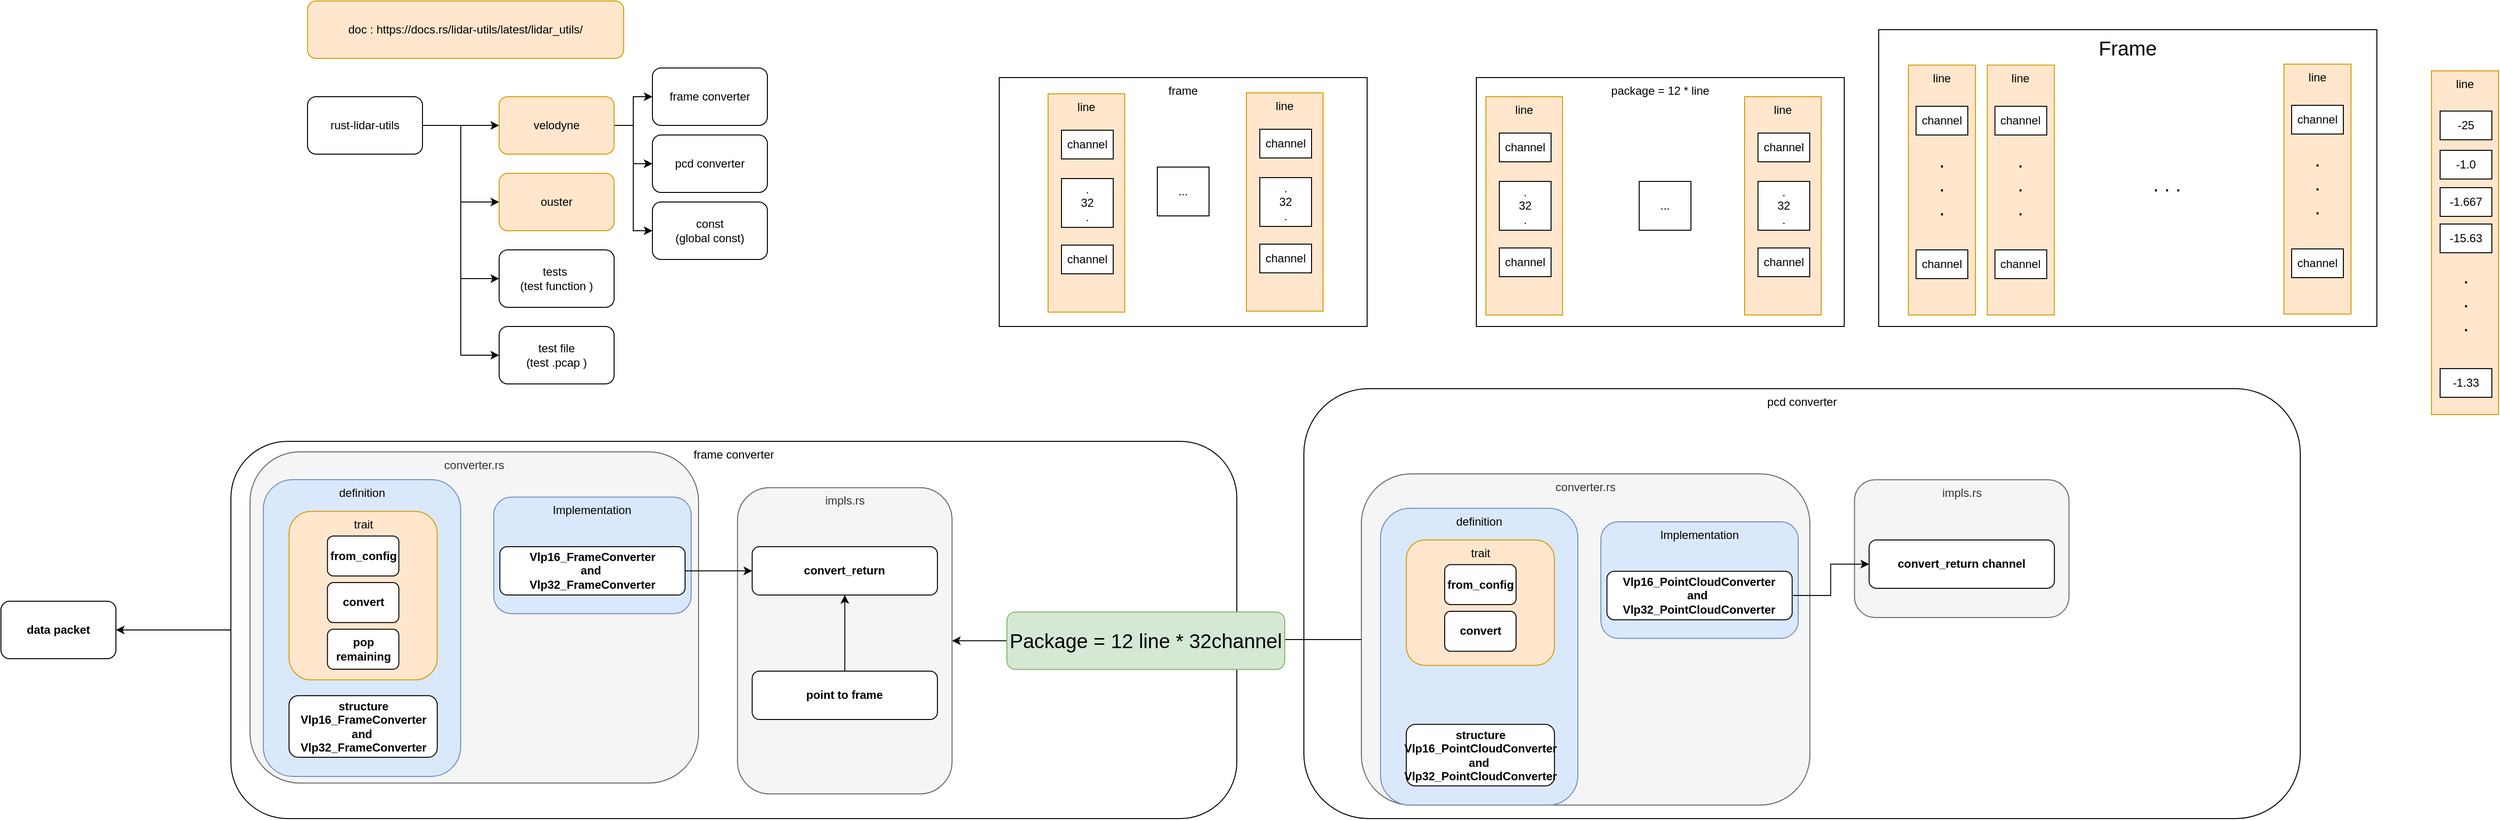 <mxfile version="15.9.6" type="github">
  <diagram id="g9rVfQRId_UXP_9nCWD6" name="Page-1">
    <mxGraphModel dx="1786" dy="1685" grid="0" gridSize="10" guides="1" tooltips="1" connect="1" arrows="1" fold="1" page="1" pageScale="1" pageWidth="827" pageHeight="1169" math="0" shadow="0">
      <root>
        <mxCell id="0" />
        <mxCell id="1" parent="0" />
        <mxCell id="6qG_eV-OuzegyWjNAK-b-14" value="pcd converter" style="rounded=1;whiteSpace=wrap;html=1;verticalAlign=top;" parent="1" vertex="1">
          <mxGeometry x="1000" y="195" width="1040" height="449" as="geometry" />
        </mxCell>
        <mxCell id="6qG_eV-OuzegyWjNAK-b-96" value="impls.rs" style="rounded=1;whiteSpace=wrap;html=1;verticalAlign=top;fillColor=#f5f5f5;strokeColor=#666666;fontColor=#333333;" parent="1" vertex="1">
          <mxGeometry x="1574.73" y="290.1" width="223.89" height="143.9" as="geometry" />
        </mxCell>
        <mxCell id="2hSiSO6r-g4GhnsCLej8-1" value="tests&amp;nbsp;&lt;br&gt;(test function )" style="rounded=1;whiteSpace=wrap;html=1;" parent="1" vertex="1">
          <mxGeometry x="160" y="50" width="120" height="60" as="geometry" />
        </mxCell>
        <mxCell id="2hSiSO6r-g4GhnsCLej8-2" value="data packet" style="rounded=1;whiteSpace=wrap;html=1;fontStyle=1" parent="1" vertex="1">
          <mxGeometry x="-360" y="417" width="120" height="60" as="geometry" />
        </mxCell>
        <mxCell id="6qG_eV-OuzegyWjNAK-b-7" style="edgeStyle=orthogonalEdgeStyle;rounded=0;orthogonalLoop=1;jettySize=auto;html=1;entryX=0;entryY=0.5;entryDx=0;entryDy=0;" parent="1" source="2hSiSO6r-g4GhnsCLej8-3" target="6qG_eV-OuzegyWjNAK-b-5" edge="1">
          <mxGeometry relative="1" as="geometry" />
        </mxCell>
        <mxCell id="6qG_eV-OuzegyWjNAK-b-8" style="edgeStyle=orthogonalEdgeStyle;rounded=0;orthogonalLoop=1;jettySize=auto;html=1;" parent="1" source="2hSiSO6r-g4GhnsCLej8-3" target="6qG_eV-OuzegyWjNAK-b-6" edge="1">
          <mxGeometry relative="1" as="geometry" />
        </mxCell>
        <mxCell id="6qG_eV-OuzegyWjNAK-b-100" style="edgeStyle=orthogonalEdgeStyle;rounded=0;orthogonalLoop=1;jettySize=auto;html=1;entryX=0;entryY=0.5;entryDx=0;entryDy=0;" parent="1" source="2hSiSO6r-g4GhnsCLej8-3" target="6qG_eV-OuzegyWjNAK-b-99" edge="1">
          <mxGeometry relative="1" as="geometry" />
        </mxCell>
        <mxCell id="2hSiSO6r-g4GhnsCLej8-3" value="velodyne" style="rounded=1;whiteSpace=wrap;html=1;fillColor=#ffe6cc;strokeColor=#d79b00;" parent="1" vertex="1">
          <mxGeometry x="160" y="-110" width="120" height="60" as="geometry" />
        </mxCell>
        <mxCell id="2hSiSO6r-g4GhnsCLej8-4" value="doc :&amp;nbsp;https://docs.rs/lidar-utils/latest/lidar_utils/" style="rounded=1;whiteSpace=wrap;html=1;fillColor=#ffe6cc;strokeColor=#d79b00;" parent="1" vertex="1">
          <mxGeometry x="-40" y="-210" width="330" height="60" as="geometry" />
        </mxCell>
        <mxCell id="6qG_eV-OuzegyWjNAK-b-2" style="edgeStyle=orthogonalEdgeStyle;rounded=0;orthogonalLoop=1;jettySize=auto;html=1;entryX=0;entryY=0.5;entryDx=0;entryDy=0;" parent="1" source="6qG_eV-OuzegyWjNAK-b-1" target="2hSiSO6r-g4GhnsCLej8-3" edge="1">
          <mxGeometry relative="1" as="geometry" />
        </mxCell>
        <mxCell id="6qG_eV-OuzegyWjNAK-b-4" style="edgeStyle=orthogonalEdgeStyle;rounded=0;orthogonalLoop=1;jettySize=auto;html=1;entryX=0;entryY=0.5;entryDx=0;entryDy=0;" parent="1" source="6qG_eV-OuzegyWjNAK-b-1" target="6qG_eV-OuzegyWjNAK-b-3" edge="1">
          <mxGeometry relative="1" as="geometry" />
        </mxCell>
        <mxCell id="6qG_eV-OuzegyWjNAK-b-9" style="edgeStyle=orthogonalEdgeStyle;rounded=0;orthogonalLoop=1;jettySize=auto;html=1;entryX=0;entryY=0.5;entryDx=0;entryDy=0;" parent="1" source="6qG_eV-OuzegyWjNAK-b-1" target="2hSiSO6r-g4GhnsCLej8-1" edge="1">
          <mxGeometry relative="1" as="geometry" />
        </mxCell>
        <mxCell id="6qG_eV-OuzegyWjNAK-b-11" style="edgeStyle=orthogonalEdgeStyle;rounded=0;orthogonalLoop=1;jettySize=auto;html=1;entryX=0;entryY=0.5;entryDx=0;entryDy=0;" parent="1" source="6qG_eV-OuzegyWjNAK-b-1" target="6qG_eV-OuzegyWjNAK-b-10" edge="1">
          <mxGeometry relative="1" as="geometry" />
        </mxCell>
        <mxCell id="6qG_eV-OuzegyWjNAK-b-1" value="rust-lidar-utils" style="rounded=1;whiteSpace=wrap;html=1;" parent="1" vertex="1">
          <mxGeometry x="-40" y="-110" width="120" height="60" as="geometry" />
        </mxCell>
        <mxCell id="6qG_eV-OuzegyWjNAK-b-3" value="ouster" style="rounded=1;whiteSpace=wrap;html=1;fillColor=#ffe6cc;strokeColor=#d79b00;" parent="1" vertex="1">
          <mxGeometry x="160" y="-30" width="120" height="60" as="geometry" />
        </mxCell>
        <mxCell id="6qG_eV-OuzegyWjNAK-b-5" value="frame converter" style="rounded=1;whiteSpace=wrap;html=1;" parent="1" vertex="1">
          <mxGeometry x="320" y="-140" width="120" height="60" as="geometry" />
        </mxCell>
        <mxCell id="6qG_eV-OuzegyWjNAK-b-6" value="pcd converter" style="rounded=1;whiteSpace=wrap;html=1;" parent="1" vertex="1">
          <mxGeometry x="320" y="-70" width="120" height="60" as="geometry" />
        </mxCell>
        <mxCell id="6qG_eV-OuzegyWjNAK-b-10" value="test file&lt;br&gt;(test .pcap )" style="rounded=1;whiteSpace=wrap;html=1;" parent="1" vertex="1">
          <mxGeometry x="160" y="130" width="120" height="60" as="geometry" />
        </mxCell>
        <mxCell id="6qG_eV-OuzegyWjNAK-b-67" style="edgeStyle=orthogonalEdgeStyle;rounded=0;orthogonalLoop=1;jettySize=auto;html=1;" parent="1" source="6qG_eV-OuzegyWjNAK-b-15" target="2hSiSO6r-g4GhnsCLej8-2" edge="1">
          <mxGeometry relative="1" as="geometry" />
        </mxCell>
        <mxCell id="6qG_eV-OuzegyWjNAK-b-68" value="converter.rs" style="rounded=1;whiteSpace=wrap;html=1;verticalAlign=top;fillColor=#f5f5f5;strokeColor=#666666;fontColor=#333333;" parent="1" vertex="1">
          <mxGeometry x="1060" y="284" width="468.142" height="345.91" as="geometry" />
        </mxCell>
        <mxCell id="6qG_eV-OuzegyWjNAK-b-88" value="definition" style="rounded=1;whiteSpace=wrap;html=1;verticalAlign=top;fillColor=#dae8fc;strokeColor=#6c8ebf;" parent="1" vertex="1">
          <mxGeometry x="1080.001" y="319.913" width="205.982" height="310" as="geometry" />
        </mxCell>
        <mxCell id="6qG_eV-OuzegyWjNAK-b-89" value="trait" style="rounded=1;whiteSpace=wrap;html=1;verticalAlign=top;fillColor=#ffe6cc;strokeColor=#d79b00;" parent="1" vertex="1">
          <mxGeometry x="1106.87" y="352.98" width="154.69" height="131.02" as="geometry" />
        </mxCell>
        <mxCell id="6qG_eV-OuzegyWjNAK-b-90" value="from_config" style="rounded=1;whiteSpace=wrap;html=1;fontStyle=1" parent="1" vertex="1">
          <mxGeometry x="1146.958" y="378.731" width="74.517" height="41.758" as="geometry" />
        </mxCell>
        <mxCell id="6qG_eV-OuzegyWjNAK-b-91" value="convert" style="rounded=1;whiteSpace=wrap;html=1;fontStyle=1" parent="1" vertex="1">
          <mxGeometry x="1146.958" y="427.449" width="74.517" height="41.758" as="geometry" />
        </mxCell>
        <mxCell id="6qG_eV-OuzegyWjNAK-b-93" value="structure&lt;br&gt;Vlp16_PointCloudConverter&lt;br&gt;and&amp;nbsp;&lt;br&gt;Vlp32_PointCloudConverter" style="rounded=1;whiteSpace=wrap;html=1;fontStyle=1" parent="1" vertex="1">
          <mxGeometry x="1106.868" y="545.593" width="154.69" height="64.32" as="geometry" />
        </mxCell>
        <mxCell id="6qG_eV-OuzegyWjNAK-b-94" value="Implementation" style="rounded=1;whiteSpace=wrap;html=1;verticalAlign=top;fillColor=#dae8fc;strokeColor=#6c8ebf;" parent="1" vertex="1">
          <mxGeometry x="1310.005" y="334" width="205.982" height="121.81" as="geometry" />
        </mxCell>
        <mxCell id="6qG_eV-OuzegyWjNAK-b-101" style="edgeStyle=orthogonalEdgeStyle;rounded=0;orthogonalLoop=1;jettySize=auto;html=1;" parent="1" source="6qG_eV-OuzegyWjNAK-b-95" target="6qG_eV-OuzegyWjNAK-b-97" edge="1">
          <mxGeometry relative="1" as="geometry" />
        </mxCell>
        <mxCell id="6qG_eV-OuzegyWjNAK-b-95" value="Vlp16_PointCloudConverter&lt;br&gt;and&amp;nbsp;&lt;br&gt;Vlp32_PointCloudConverter" style="rounded=1;whiteSpace=wrap;html=1;fontStyle=1" parent="1" vertex="1">
          <mxGeometry x="1316.315" y="385.81" width="193.363" height="50.51" as="geometry" />
        </mxCell>
        <mxCell id="6qG_eV-OuzegyWjNAK-b-97" value="convert_return channel" style="rounded=1;whiteSpace=wrap;html=1;fontStyle=1" parent="1" vertex="1">
          <mxGeometry x="1590.0" y="352.98" width="193.363" height="50.51" as="geometry" />
        </mxCell>
        <mxCell id="6qG_eV-OuzegyWjNAK-b-99" value="const&lt;br&gt;(global const)" style="rounded=1;whiteSpace=wrap;html=1;" parent="1" vertex="1">
          <mxGeometry x="320" width="120" height="60" as="geometry" />
        </mxCell>
        <mxCell id="6qG_eV-OuzegyWjNAK-b-113" value="" style="group" parent="1" vertex="1" connectable="0">
          <mxGeometry x="1180" y="-130" width="384" height="260" as="geometry" />
        </mxCell>
        <mxCell id="6qG_eV-OuzegyWjNAK-b-114" value="package = 12 * line" style="rounded=0;whiteSpace=wrap;html=1;verticalAlign=top;" parent="6qG_eV-OuzegyWjNAK-b-113" vertex="1">
          <mxGeometry width="384" height="260" as="geometry" />
        </mxCell>
        <mxCell id="6qG_eV-OuzegyWjNAK-b-115" value="" style="group" parent="6qG_eV-OuzegyWjNAK-b-113" vertex="1" connectable="0">
          <mxGeometry x="10" y="20" width="80" height="228" as="geometry" />
        </mxCell>
        <mxCell id="6qG_eV-OuzegyWjNAK-b-116" value="line" style="rounded=0;whiteSpace=wrap;html=1;fillColor=#ffe6cc;strokeColor=#d79b00;verticalAlign=top;" parent="6qG_eV-OuzegyWjNAK-b-115" vertex="1">
          <mxGeometry width="80" height="228" as="geometry" />
        </mxCell>
        <mxCell id="6qG_eV-OuzegyWjNAK-b-117" value="channel" style="rounded=0;whiteSpace=wrap;html=1;" parent="6qG_eV-OuzegyWjNAK-b-115" vertex="1">
          <mxGeometry x="14" y="158" width="54" height="30" as="geometry" />
        </mxCell>
        <mxCell id="6qG_eV-OuzegyWjNAK-b-118" value="channel" style="rounded=0;whiteSpace=wrap;html=1;" parent="6qG_eV-OuzegyWjNAK-b-115" vertex="1">
          <mxGeometry x="14" y="38" width="54" height="30" as="geometry" />
        </mxCell>
        <mxCell id="6qG_eV-OuzegyWjNAK-b-119" value=".&lt;br&gt;32&lt;br&gt;." style="rounded=0;whiteSpace=wrap;html=1;" parent="6qG_eV-OuzegyWjNAK-b-115" vertex="1">
          <mxGeometry x="14" y="88.5" width="54" height="51" as="geometry" />
        </mxCell>
        <mxCell id="6qG_eV-OuzegyWjNAK-b-120" value="" style="group" parent="6qG_eV-OuzegyWjNAK-b-113" vertex="1" connectable="0">
          <mxGeometry x="280" y="20" width="80" height="228" as="geometry" />
        </mxCell>
        <mxCell id="6qG_eV-OuzegyWjNAK-b-121" value="line" style="rounded=0;whiteSpace=wrap;html=1;fillColor=#ffe6cc;strokeColor=#d79b00;verticalAlign=top;" parent="6qG_eV-OuzegyWjNAK-b-120" vertex="1">
          <mxGeometry width="80" height="228" as="geometry" />
        </mxCell>
        <mxCell id="6qG_eV-OuzegyWjNAK-b-122" value="channel" style="rounded=0;whiteSpace=wrap;html=1;" parent="6qG_eV-OuzegyWjNAK-b-120" vertex="1">
          <mxGeometry x="14" y="158" width="54" height="30" as="geometry" />
        </mxCell>
        <mxCell id="6qG_eV-OuzegyWjNAK-b-123" value="channel" style="rounded=0;whiteSpace=wrap;html=1;" parent="6qG_eV-OuzegyWjNAK-b-120" vertex="1">
          <mxGeometry x="14" y="38" width="54" height="30" as="geometry" />
        </mxCell>
        <mxCell id="6qG_eV-OuzegyWjNAK-b-124" value=".&lt;br&gt;32&lt;br&gt;." style="rounded=0;whiteSpace=wrap;html=1;" parent="6qG_eV-OuzegyWjNAK-b-120" vertex="1">
          <mxGeometry x="14" y="88.5" width="54" height="51" as="geometry" />
        </mxCell>
        <mxCell id="6qG_eV-OuzegyWjNAK-b-125" value="..." style="rounded=0;whiteSpace=wrap;html=1;" parent="6qG_eV-OuzegyWjNAK-b-113" vertex="1">
          <mxGeometry x="170" y="108.5" width="54" height="51" as="geometry" />
        </mxCell>
        <mxCell id="6qG_eV-OuzegyWjNAK-b-15" value="frame converter" style="rounded=1;whiteSpace=wrap;html=1;verticalAlign=top;" parent="1" vertex="1">
          <mxGeometry x="-120" y="250" width="1050" height="394" as="geometry" />
        </mxCell>
        <mxCell id="6qG_eV-OuzegyWjNAK-b-40" value="impls.rs" style="rounded=1;whiteSpace=wrap;html=1;verticalAlign=top;fillColor=#f5f5f5;strokeColor=#666666;fontColor=#333333;" parent="1" vertex="1">
          <mxGeometry x="408.85" y="298.38" width="223.894" height="319.81" as="geometry" />
        </mxCell>
        <mxCell id="6qG_eV-OuzegyWjNAK-b-46" value="converter.rs" style="rounded=1;whiteSpace=wrap;html=1;verticalAlign=top;fillColor=#f5f5f5;strokeColor=#666666;fontColor=#333333;" parent="1" vertex="1">
          <mxGeometry x="-100" y="261" width="468.142" height="345.91" as="geometry" />
        </mxCell>
        <mxCell id="6qG_eV-OuzegyWjNAK-b-38" value="Implementation" style="rounded=1;whiteSpace=wrap;html=1;verticalAlign=top;fillColor=#dae8fc;strokeColor=#6c8ebf;" parent="1" vertex="1">
          <mxGeometry x="154.425" y="308.19" width="205.982" height="121.81" as="geometry" />
        </mxCell>
        <mxCell id="6qG_eV-OuzegyWjNAK-b-49" style="edgeStyle=orthogonalEdgeStyle;rounded=0;orthogonalLoop=1;jettySize=auto;html=1;" parent="1" source="6qG_eV-OuzegyWjNAK-b-33" target="6qG_eV-OuzegyWjNAK-b-41" edge="1">
          <mxGeometry relative="1" as="geometry" />
        </mxCell>
        <mxCell id="6qG_eV-OuzegyWjNAK-b-33" value="Vlp16_FrameConverter&lt;br&gt;and&amp;nbsp;&lt;br&gt;Vlp32_FrameConverter" style="rounded=1;whiteSpace=wrap;html=1;fontStyle=1" parent="1" vertex="1">
          <mxGeometry x="160.735" y="360" width="193.363" height="50.51" as="geometry" />
        </mxCell>
        <mxCell id="6qG_eV-OuzegyWjNAK-b-41" value="convert_return" style="rounded=1;whiteSpace=wrap;html=1;fontStyle=1" parent="1" vertex="1">
          <mxGeometry x="424.12" y="360" width="193.363" height="50.51" as="geometry" />
        </mxCell>
        <mxCell id="6qG_eV-OuzegyWjNAK-b-37" value="" style="group" parent="1" vertex="1" connectable="0">
          <mxGeometry x="-86.159" y="290.003" width="205.982" height="310" as="geometry" />
        </mxCell>
        <mxCell id="6qG_eV-OuzegyWjNAK-b-34" value="definition" style="rounded=1;whiteSpace=wrap;html=1;verticalAlign=top;fillColor=#dae8fc;strokeColor=#6c8ebf;" parent="6qG_eV-OuzegyWjNAK-b-37" vertex="1">
          <mxGeometry width="205.982" height="310" as="geometry" />
        </mxCell>
        <mxCell id="6qG_eV-OuzegyWjNAK-b-20" value="trait" style="rounded=1;whiteSpace=wrap;html=1;verticalAlign=top;fillColor=#ffe6cc;strokeColor=#d79b00;" parent="6qG_eV-OuzegyWjNAK-b-37" vertex="1">
          <mxGeometry x="26.867" y="33.067" width="154.69" height="176.08" as="geometry" />
        </mxCell>
        <mxCell id="6qG_eV-OuzegyWjNAK-b-16" value="from_config" style="rounded=1;whiteSpace=wrap;html=1;fontStyle=1" parent="6qG_eV-OuzegyWjNAK-b-37" vertex="1">
          <mxGeometry x="66.957" y="58.817" width="74.517" height="41.758" as="geometry" />
        </mxCell>
        <mxCell id="6qG_eV-OuzegyWjNAK-b-17" value="convert" style="rounded=1;whiteSpace=wrap;html=1;fontStyle=1" parent="6qG_eV-OuzegyWjNAK-b-37" vertex="1">
          <mxGeometry x="66.957" y="107.535" width="74.517" height="41.758" as="geometry" />
        </mxCell>
        <mxCell id="6qG_eV-OuzegyWjNAK-b-18" value="pop remaining" style="rounded=1;whiteSpace=wrap;html=1;fontStyle=1" parent="6qG_eV-OuzegyWjNAK-b-37" vertex="1">
          <mxGeometry x="66.957" y="156.253" width="74.517" height="41.758" as="geometry" />
        </mxCell>
        <mxCell id="6qG_eV-OuzegyWjNAK-b-24" value="structure&lt;br&gt;Vlp16_FrameConverter&lt;br&gt;and&amp;nbsp;&lt;br&gt;Vlp32_FrameConverter" style="rounded=1;whiteSpace=wrap;html=1;fontStyle=1" parent="6qG_eV-OuzegyWjNAK-b-37" vertex="1">
          <mxGeometry x="26.867" y="225.68" width="154.69" height="64.32" as="geometry" />
        </mxCell>
        <mxCell id="6qG_eV-OuzegyWjNAK-b-66" style="edgeStyle=orthogonalEdgeStyle;rounded=0;orthogonalLoop=1;jettySize=auto;html=1;" parent="1" source="6qG_eV-OuzegyWjNAK-b-65" target="6qG_eV-OuzegyWjNAK-b-41" edge="1">
          <mxGeometry relative="1" as="geometry" />
        </mxCell>
        <mxCell id="6qG_eV-OuzegyWjNAK-b-65" value="point to frame" style="rounded=1;whiteSpace=wrap;html=1;fontStyle=1" parent="1" vertex="1">
          <mxGeometry x="424.12" y="490" width="193.363" height="50.51" as="geometry" />
        </mxCell>
        <mxCell id="6qG_eV-OuzegyWjNAK-b-103" style="edgeStyle=orthogonalEdgeStyle;rounded=0;orthogonalLoop=1;jettySize=auto;html=1;" parent="1" source="6qG_eV-OuzegyWjNAK-b-68" target="6qG_eV-OuzegyWjNAK-b-40" edge="1">
          <mxGeometry relative="1" as="geometry" />
        </mxCell>
        <mxCell id="IbtbQBKto1NPE5JqUnZm-1" value="Package = 12 line * 32channel" style="rounded=1;whiteSpace=wrap;html=1;fillColor=#d5e8d4;strokeColor=#82b366;fontSize=21;" vertex="1" parent="1">
          <mxGeometry x="690" y="428.29" width="290" height="60" as="geometry" />
        </mxCell>
        <mxCell id="IbtbQBKto1NPE5JqUnZm-2" value="" style="group" vertex="1" connectable="0" parent="1">
          <mxGeometry x="682" y="-130" width="398" height="260" as="geometry" />
        </mxCell>
        <mxCell id="_eqaHYVxHlZJ16gZmGbW-1" value="frame" style="rounded=0;whiteSpace=wrap;html=1;verticalAlign=top;" parent="IbtbQBKto1NPE5JqUnZm-2" vertex="1">
          <mxGeometry width="384" height="260" as="geometry" />
        </mxCell>
        <mxCell id="6qG_eV-OuzegyWjNAK-b-106" value="" style="group" parent="IbtbQBKto1NPE5JqUnZm-2" vertex="1" connectable="0">
          <mxGeometry x="294" y="5" width="104" height="250" as="geometry" />
        </mxCell>
        <mxCell id="6qG_eV-OuzegyWjNAK-b-107" value="line" style="rounded=0;whiteSpace=wrap;html=1;fillColor=#ffe6cc;strokeColor=#d79b00;verticalAlign=top;" parent="6qG_eV-OuzegyWjNAK-b-106" vertex="1">
          <mxGeometry x="-36" y="11" width="80" height="228" as="geometry" />
        </mxCell>
        <mxCell id="6qG_eV-OuzegyWjNAK-b-108" value="channel" style="rounded=0;whiteSpace=wrap;html=1;" parent="6qG_eV-OuzegyWjNAK-b-106" vertex="1">
          <mxGeometry x="-22" y="169" width="54" height="30" as="geometry" />
        </mxCell>
        <mxCell id="6qG_eV-OuzegyWjNAK-b-109" value="channel" style="rounded=0;whiteSpace=wrap;html=1;" parent="6qG_eV-OuzegyWjNAK-b-106" vertex="1">
          <mxGeometry x="-22" y="49" width="54" height="30" as="geometry" />
        </mxCell>
        <mxCell id="6qG_eV-OuzegyWjNAK-b-110" value=".&lt;br&gt;32&lt;br&gt;." style="rounded=0;whiteSpace=wrap;html=1;" parent="6qG_eV-OuzegyWjNAK-b-106" vertex="1">
          <mxGeometry x="-22" y="99.5" width="54" height="51" as="geometry" />
        </mxCell>
        <mxCell id="6qG_eV-OuzegyWjNAK-b-111" value="..." style="rounded=0;whiteSpace=wrap;html=1;" parent="IbtbQBKto1NPE5JqUnZm-2" vertex="1">
          <mxGeometry x="165" y="93.5" width="54" height="51" as="geometry" />
        </mxCell>
        <mxCell id="6qG_eV-OuzegyWjNAK-b-105" value="" style="group" parent="IbtbQBKto1NPE5JqUnZm-2" vertex="1" connectable="0">
          <mxGeometry x="51" y="17" width="80" height="228" as="geometry" />
        </mxCell>
        <mxCell id="6qG_eV-OuzegyWjNAK-b-104" value="line" style="rounded=0;whiteSpace=wrap;html=1;fillColor=#ffe6cc;strokeColor=#d79b00;verticalAlign=top;" parent="6qG_eV-OuzegyWjNAK-b-105" vertex="1">
          <mxGeometry width="80" height="228" as="geometry" />
        </mxCell>
        <mxCell id="_eqaHYVxHlZJ16gZmGbW-2" value="channel" style="rounded=0;whiteSpace=wrap;html=1;" parent="6qG_eV-OuzegyWjNAK-b-105" vertex="1">
          <mxGeometry x="14" y="158" width="54" height="30" as="geometry" />
        </mxCell>
        <mxCell id="_eqaHYVxHlZJ16gZmGbW-3" value="channel" style="rounded=0;whiteSpace=wrap;html=1;" parent="6qG_eV-OuzegyWjNAK-b-105" vertex="1">
          <mxGeometry x="14" y="38" width="54" height="30" as="geometry" />
        </mxCell>
        <mxCell id="_eqaHYVxHlZJ16gZmGbW-4" value=".&lt;br&gt;32&lt;br&gt;." style="rounded=0;whiteSpace=wrap;html=1;" parent="6qG_eV-OuzegyWjNAK-b-105" vertex="1">
          <mxGeometry x="14" y="88.5" width="54" height="51" as="geometry" />
        </mxCell>
        <mxCell id="IbtbQBKto1NPE5JqUnZm-5" value="Frame" style="rounded=0;whiteSpace=wrap;html=1;fontSize=21;verticalAlign=top;" vertex="1" parent="1">
          <mxGeometry x="1600" y="-180" width="520" height="310" as="geometry" />
        </mxCell>
        <mxCell id="IbtbQBKto1NPE5JqUnZm-7" value="line" style="rounded=0;whiteSpace=wrap;html=1;fillColor=#ffe6cc;strokeColor=#d79b00;verticalAlign=top;" vertex="1" parent="1">
          <mxGeometry x="1631" y="-143" width="70" height="261" as="geometry" />
        </mxCell>
        <mxCell id="IbtbQBKto1NPE5JqUnZm-8" value="channel" style="rounded=0;whiteSpace=wrap;html=1;" vertex="1" parent="1">
          <mxGeometry x="1639" y="50" width="54" height="30" as="geometry" />
        </mxCell>
        <mxCell id="IbtbQBKto1NPE5JqUnZm-9" value="channel" style="rounded=0;whiteSpace=wrap;html=1;" vertex="1" parent="1">
          <mxGeometry x="1639" y="-100" width="54" height="30" as="geometry" />
        </mxCell>
        <mxCell id="IbtbQBKto1NPE5JqUnZm-11" value=".&lt;br&gt;.&lt;br&gt;.&lt;br&gt;" style="text;html=1;strokeColor=none;fillColor=none;align=center;verticalAlign=middle;whiteSpace=wrap;rounded=0;fontSize=21;" vertex="1" parent="1">
          <mxGeometry x="1636" y="-34" width="60" height="30" as="geometry" />
        </mxCell>
        <mxCell id="IbtbQBKto1NPE5JqUnZm-16" value=". . ." style="text;html=1;strokeColor=none;fillColor=none;align=center;verticalAlign=middle;whiteSpace=wrap;rounded=0;fontSize=21;" vertex="1" parent="1">
          <mxGeometry x="1871" y="-34" width="60" height="30" as="geometry" />
        </mxCell>
        <mxCell id="IbtbQBKto1NPE5JqUnZm-17" value="" style="group" vertex="1" connectable="0" parent="1">
          <mxGeometry x="2023" y="-144" width="70" height="261" as="geometry" />
        </mxCell>
        <mxCell id="IbtbQBKto1NPE5JqUnZm-12" value="line" style="rounded=0;whiteSpace=wrap;html=1;fillColor=#ffe6cc;strokeColor=#d79b00;verticalAlign=top;" vertex="1" parent="IbtbQBKto1NPE5JqUnZm-17">
          <mxGeometry width="70" height="261" as="geometry" />
        </mxCell>
        <mxCell id="IbtbQBKto1NPE5JqUnZm-13" value="channel" style="rounded=0;whiteSpace=wrap;html=1;" vertex="1" parent="IbtbQBKto1NPE5JqUnZm-17">
          <mxGeometry x="8" y="193" width="54" height="30" as="geometry" />
        </mxCell>
        <mxCell id="IbtbQBKto1NPE5JqUnZm-14" value="channel" style="rounded=0;whiteSpace=wrap;html=1;" vertex="1" parent="IbtbQBKto1NPE5JqUnZm-17">
          <mxGeometry x="8" y="43" width="54" height="30" as="geometry" />
        </mxCell>
        <mxCell id="IbtbQBKto1NPE5JqUnZm-15" value=".&lt;br&gt;.&lt;br&gt;.&lt;br&gt;" style="text;html=1;strokeColor=none;fillColor=none;align=center;verticalAlign=middle;whiteSpace=wrap;rounded=0;fontSize=21;" vertex="1" parent="IbtbQBKto1NPE5JqUnZm-17">
          <mxGeometry x="5" y="109" width="60" height="30" as="geometry" />
        </mxCell>
        <mxCell id="IbtbQBKto1NPE5JqUnZm-18" value="" style="group" vertex="1" connectable="0" parent="1">
          <mxGeometry x="1713.36" y="-143" width="70" height="261" as="geometry" />
        </mxCell>
        <mxCell id="IbtbQBKto1NPE5JqUnZm-19" value="line" style="rounded=0;whiteSpace=wrap;html=1;fillColor=#ffe6cc;strokeColor=#d79b00;verticalAlign=top;" vertex="1" parent="IbtbQBKto1NPE5JqUnZm-18">
          <mxGeometry width="70" height="261" as="geometry" />
        </mxCell>
        <mxCell id="IbtbQBKto1NPE5JqUnZm-20" value="channel" style="rounded=0;whiteSpace=wrap;html=1;" vertex="1" parent="IbtbQBKto1NPE5JqUnZm-18">
          <mxGeometry x="8" y="193" width="54" height="30" as="geometry" />
        </mxCell>
        <mxCell id="IbtbQBKto1NPE5JqUnZm-21" value="channel" style="rounded=0;whiteSpace=wrap;html=1;" vertex="1" parent="IbtbQBKto1NPE5JqUnZm-18">
          <mxGeometry x="8" y="43" width="54" height="30" as="geometry" />
        </mxCell>
        <mxCell id="IbtbQBKto1NPE5JqUnZm-22" value=".&lt;br&gt;.&lt;br&gt;.&lt;br&gt;" style="text;html=1;strokeColor=none;fillColor=none;align=center;verticalAlign=middle;whiteSpace=wrap;rounded=0;fontSize=21;" vertex="1" parent="IbtbQBKto1NPE5JqUnZm-18">
          <mxGeometry x="5" y="109" width="60" height="30" as="geometry" />
        </mxCell>
        <mxCell id="IbtbQBKto1NPE5JqUnZm-24" value="line" style="rounded=0;whiteSpace=wrap;html=1;fillColor=#ffe6cc;strokeColor=#d79b00;verticalAlign=top;" vertex="1" parent="1">
          <mxGeometry x="2177" y="-137" width="70" height="359" as="geometry" />
        </mxCell>
        <mxCell id="IbtbQBKto1NPE5JqUnZm-45" value="" style="group" vertex="1" connectable="0" parent="1">
          <mxGeometry x="2183" y="-95" width="60" height="299" as="geometry" />
        </mxCell>
        <mxCell id="IbtbQBKto1NPE5JqUnZm-25" value="-1.0" style="rounded=0;whiteSpace=wrap;html=1;" vertex="1" parent="IbtbQBKto1NPE5JqUnZm-45">
          <mxGeometry x="3" y="41" width="54" height="30" as="geometry" />
        </mxCell>
        <mxCell id="IbtbQBKto1NPE5JqUnZm-26" value="-25" style="rounded=0;whiteSpace=wrap;html=1;" vertex="1" parent="IbtbQBKto1NPE5JqUnZm-45">
          <mxGeometry x="3" width="54" height="30" as="geometry" />
        </mxCell>
        <mxCell id="IbtbQBKto1NPE5JqUnZm-40" value="-1.667" style="rounded=0;whiteSpace=wrap;html=1;" vertex="1" parent="IbtbQBKto1NPE5JqUnZm-45">
          <mxGeometry x="3" y="80" width="54" height="30" as="geometry" />
        </mxCell>
        <mxCell id="IbtbQBKto1NPE5JqUnZm-41" value="-15.63" style="rounded=0;whiteSpace=wrap;html=1;" vertex="1" parent="IbtbQBKto1NPE5JqUnZm-45">
          <mxGeometry x="3" y="118" width="54" height="30" as="geometry" />
        </mxCell>
        <mxCell id="IbtbQBKto1NPE5JqUnZm-42" value="-1.33" style="rounded=0;whiteSpace=wrap;html=1;" vertex="1" parent="IbtbQBKto1NPE5JqUnZm-45">
          <mxGeometry x="3" y="269" width="54" height="30" as="geometry" />
        </mxCell>
        <mxCell id="IbtbQBKto1NPE5JqUnZm-44" value=".&lt;br&gt;.&lt;br&gt;.&lt;br&gt;" style="text;html=1;strokeColor=none;fillColor=none;align=center;verticalAlign=middle;whiteSpace=wrap;rounded=0;fontSize=21;" vertex="1" parent="IbtbQBKto1NPE5JqUnZm-45">
          <mxGeometry y="182" width="60" height="30" as="geometry" />
        </mxCell>
      </root>
    </mxGraphModel>
  </diagram>
</mxfile>
